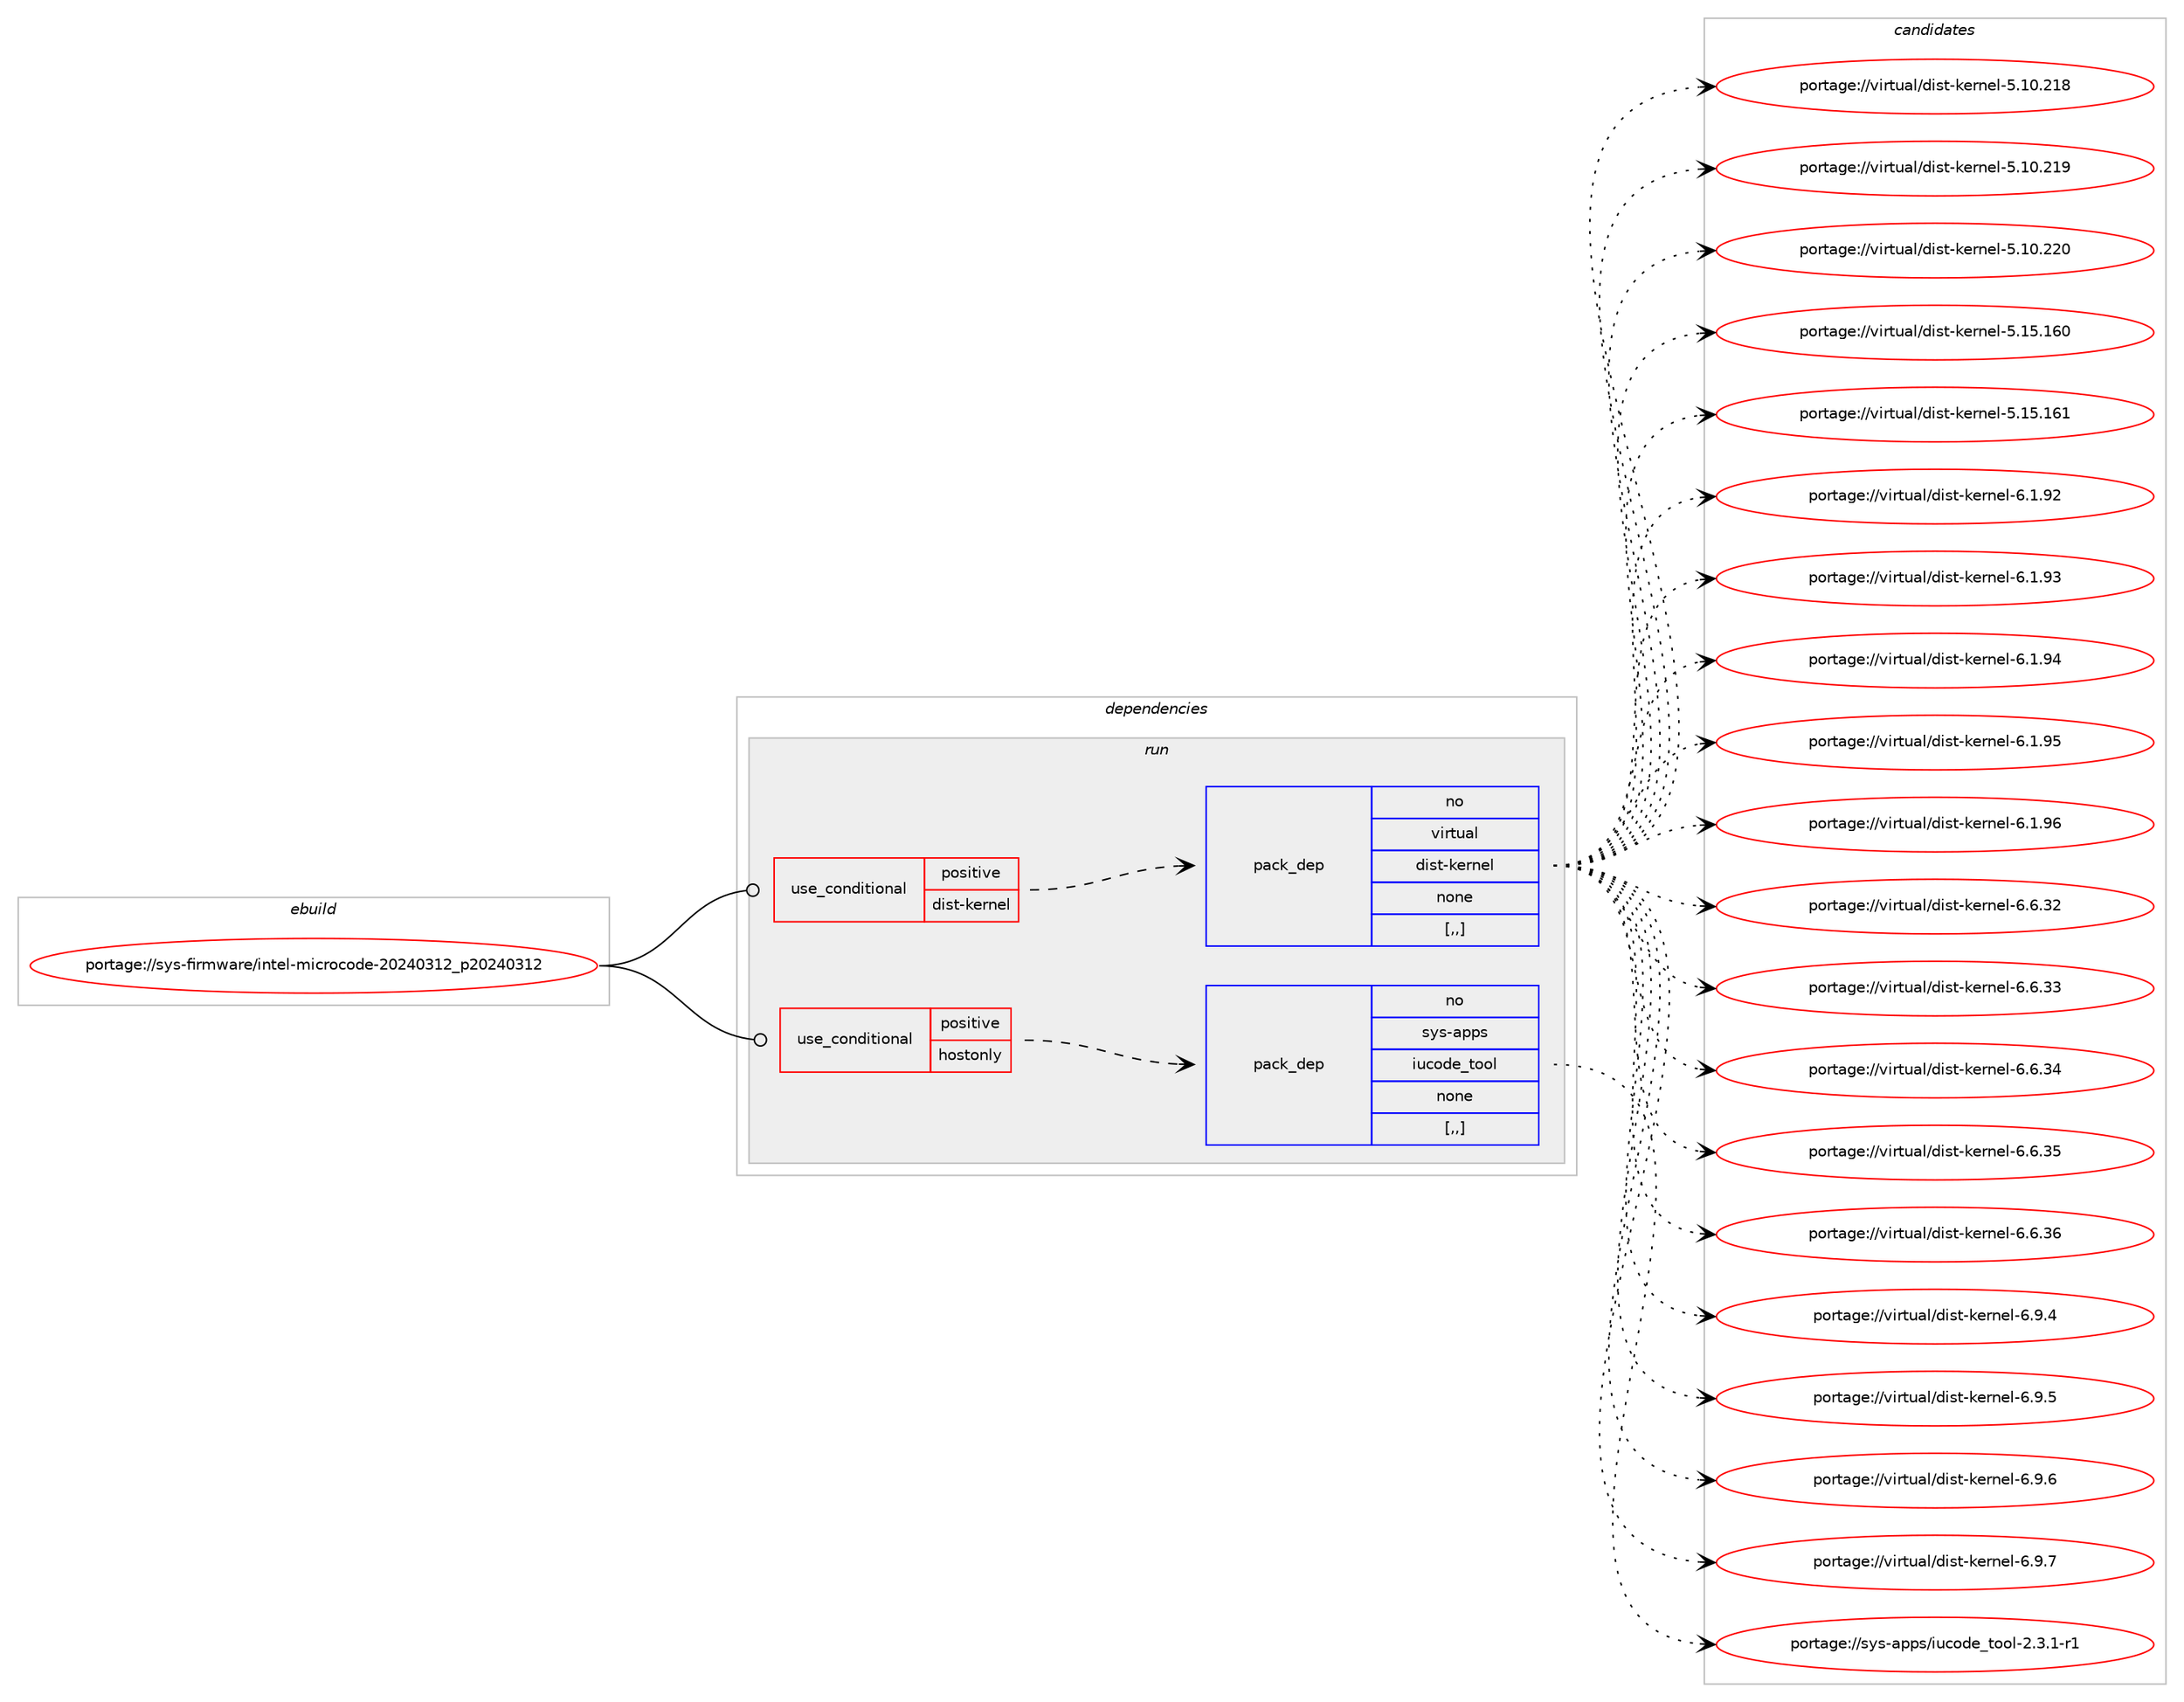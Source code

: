 digraph prolog {

# *************
# Graph options
# *************

newrank=true;
concentrate=true;
compound=true;
graph [rankdir=LR,fontname=Helvetica,fontsize=10,ranksep=1.5];#, ranksep=2.5, nodesep=0.2];
edge  [arrowhead=vee];
node  [fontname=Helvetica,fontsize=10];

# **********
# The ebuild
# **********

subgraph cluster_leftcol {
color=gray;
rank=same;
label=<<i>ebuild</i>>;
id [label="portage://sys-firmware/intel-microcode-20240312_p20240312", color=red, width=4, href="../sys-firmware/intel-microcode-20240312_p20240312.svg"];
}

# ****************
# The dependencies
# ****************

subgraph cluster_midcol {
color=gray;
label=<<i>dependencies</i>>;
subgraph cluster_compile {
fillcolor="#eeeeee";
style=filled;
label=<<i>compile</i>>;
}
subgraph cluster_compileandrun {
fillcolor="#eeeeee";
style=filled;
label=<<i>compile and run</i>>;
}
subgraph cluster_run {
fillcolor="#eeeeee";
style=filled;
label=<<i>run</i>>;
subgraph cond113042 {
dependency425147 [label=<<TABLE BORDER="0" CELLBORDER="1" CELLSPACING="0" CELLPADDING="4"><TR><TD ROWSPAN="3" CELLPADDING="10">use_conditional</TD></TR><TR><TD>positive</TD></TR><TR><TD>dist-kernel</TD></TR></TABLE>>, shape=none, color=red];
subgraph pack309207 {
dependency425148 [label=<<TABLE BORDER="0" CELLBORDER="1" CELLSPACING="0" CELLPADDING="4" WIDTH="220"><TR><TD ROWSPAN="6" CELLPADDING="30">pack_dep</TD></TR><TR><TD WIDTH="110">no</TD></TR><TR><TD>virtual</TD></TR><TR><TD>dist-kernel</TD></TR><TR><TD>none</TD></TR><TR><TD>[,,]</TD></TR></TABLE>>, shape=none, color=blue];
}
dependency425147:e -> dependency425148:w [weight=20,style="dashed",arrowhead="vee"];
}
id:e -> dependency425147:w [weight=20,style="solid",arrowhead="odot"];
subgraph cond113043 {
dependency425149 [label=<<TABLE BORDER="0" CELLBORDER="1" CELLSPACING="0" CELLPADDING="4"><TR><TD ROWSPAN="3" CELLPADDING="10">use_conditional</TD></TR><TR><TD>positive</TD></TR><TR><TD>hostonly</TD></TR></TABLE>>, shape=none, color=red];
subgraph pack309208 {
dependency425150 [label=<<TABLE BORDER="0" CELLBORDER="1" CELLSPACING="0" CELLPADDING="4" WIDTH="220"><TR><TD ROWSPAN="6" CELLPADDING="30">pack_dep</TD></TR><TR><TD WIDTH="110">no</TD></TR><TR><TD>sys-apps</TD></TR><TR><TD>iucode_tool</TD></TR><TR><TD>none</TD></TR><TR><TD>[,,]</TD></TR></TABLE>>, shape=none, color=blue];
}
dependency425149:e -> dependency425150:w [weight=20,style="dashed",arrowhead="vee"];
}
id:e -> dependency425149:w [weight=20,style="solid",arrowhead="odot"];
}
}

# **************
# The candidates
# **************

subgraph cluster_choices {
rank=same;
color=gray;
label=<<i>candidates</i>>;

subgraph choice309207 {
color=black;
nodesep=1;
choice118105114116117971084710010511511645107101114110101108455346494846504956 [label="portage://virtual/dist-kernel-5.10.218", color=red, width=4,href="../virtual/dist-kernel-5.10.218.svg"];
choice118105114116117971084710010511511645107101114110101108455346494846504957 [label="portage://virtual/dist-kernel-5.10.219", color=red, width=4,href="../virtual/dist-kernel-5.10.219.svg"];
choice118105114116117971084710010511511645107101114110101108455346494846505048 [label="portage://virtual/dist-kernel-5.10.220", color=red, width=4,href="../virtual/dist-kernel-5.10.220.svg"];
choice118105114116117971084710010511511645107101114110101108455346495346495448 [label="portage://virtual/dist-kernel-5.15.160", color=red, width=4,href="../virtual/dist-kernel-5.15.160.svg"];
choice118105114116117971084710010511511645107101114110101108455346495346495449 [label="portage://virtual/dist-kernel-5.15.161", color=red, width=4,href="../virtual/dist-kernel-5.15.161.svg"];
choice11810511411611797108471001051151164510710111411010110845544649465750 [label="portage://virtual/dist-kernel-6.1.92", color=red, width=4,href="../virtual/dist-kernel-6.1.92.svg"];
choice11810511411611797108471001051151164510710111411010110845544649465751 [label="portage://virtual/dist-kernel-6.1.93", color=red, width=4,href="../virtual/dist-kernel-6.1.93.svg"];
choice11810511411611797108471001051151164510710111411010110845544649465752 [label="portage://virtual/dist-kernel-6.1.94", color=red, width=4,href="../virtual/dist-kernel-6.1.94.svg"];
choice11810511411611797108471001051151164510710111411010110845544649465753 [label="portage://virtual/dist-kernel-6.1.95", color=red, width=4,href="../virtual/dist-kernel-6.1.95.svg"];
choice11810511411611797108471001051151164510710111411010110845544649465754 [label="portage://virtual/dist-kernel-6.1.96", color=red, width=4,href="../virtual/dist-kernel-6.1.96.svg"];
choice11810511411611797108471001051151164510710111411010110845544654465150 [label="portage://virtual/dist-kernel-6.6.32", color=red, width=4,href="../virtual/dist-kernel-6.6.32.svg"];
choice11810511411611797108471001051151164510710111411010110845544654465151 [label="portage://virtual/dist-kernel-6.6.33", color=red, width=4,href="../virtual/dist-kernel-6.6.33.svg"];
choice11810511411611797108471001051151164510710111411010110845544654465152 [label="portage://virtual/dist-kernel-6.6.34", color=red, width=4,href="../virtual/dist-kernel-6.6.34.svg"];
choice11810511411611797108471001051151164510710111411010110845544654465153 [label="portage://virtual/dist-kernel-6.6.35", color=red, width=4,href="../virtual/dist-kernel-6.6.35.svg"];
choice11810511411611797108471001051151164510710111411010110845544654465154 [label="portage://virtual/dist-kernel-6.6.36", color=red, width=4,href="../virtual/dist-kernel-6.6.36.svg"];
choice118105114116117971084710010511511645107101114110101108455446574652 [label="portage://virtual/dist-kernel-6.9.4", color=red, width=4,href="../virtual/dist-kernel-6.9.4.svg"];
choice118105114116117971084710010511511645107101114110101108455446574653 [label="portage://virtual/dist-kernel-6.9.5", color=red, width=4,href="../virtual/dist-kernel-6.9.5.svg"];
choice118105114116117971084710010511511645107101114110101108455446574654 [label="portage://virtual/dist-kernel-6.9.6", color=red, width=4,href="../virtual/dist-kernel-6.9.6.svg"];
choice118105114116117971084710010511511645107101114110101108455446574655 [label="portage://virtual/dist-kernel-6.9.7", color=red, width=4,href="../virtual/dist-kernel-6.9.7.svg"];
dependency425148:e -> choice118105114116117971084710010511511645107101114110101108455346494846504956:w [style=dotted,weight="100"];
dependency425148:e -> choice118105114116117971084710010511511645107101114110101108455346494846504957:w [style=dotted,weight="100"];
dependency425148:e -> choice118105114116117971084710010511511645107101114110101108455346494846505048:w [style=dotted,weight="100"];
dependency425148:e -> choice118105114116117971084710010511511645107101114110101108455346495346495448:w [style=dotted,weight="100"];
dependency425148:e -> choice118105114116117971084710010511511645107101114110101108455346495346495449:w [style=dotted,weight="100"];
dependency425148:e -> choice11810511411611797108471001051151164510710111411010110845544649465750:w [style=dotted,weight="100"];
dependency425148:e -> choice11810511411611797108471001051151164510710111411010110845544649465751:w [style=dotted,weight="100"];
dependency425148:e -> choice11810511411611797108471001051151164510710111411010110845544649465752:w [style=dotted,weight="100"];
dependency425148:e -> choice11810511411611797108471001051151164510710111411010110845544649465753:w [style=dotted,weight="100"];
dependency425148:e -> choice11810511411611797108471001051151164510710111411010110845544649465754:w [style=dotted,weight="100"];
dependency425148:e -> choice11810511411611797108471001051151164510710111411010110845544654465150:w [style=dotted,weight="100"];
dependency425148:e -> choice11810511411611797108471001051151164510710111411010110845544654465151:w [style=dotted,weight="100"];
dependency425148:e -> choice11810511411611797108471001051151164510710111411010110845544654465152:w [style=dotted,weight="100"];
dependency425148:e -> choice11810511411611797108471001051151164510710111411010110845544654465153:w [style=dotted,weight="100"];
dependency425148:e -> choice11810511411611797108471001051151164510710111411010110845544654465154:w [style=dotted,weight="100"];
dependency425148:e -> choice118105114116117971084710010511511645107101114110101108455446574652:w [style=dotted,weight="100"];
dependency425148:e -> choice118105114116117971084710010511511645107101114110101108455446574653:w [style=dotted,weight="100"];
dependency425148:e -> choice118105114116117971084710010511511645107101114110101108455446574654:w [style=dotted,weight="100"];
dependency425148:e -> choice118105114116117971084710010511511645107101114110101108455446574655:w [style=dotted,weight="100"];
}
subgraph choice309208 {
color=black;
nodesep=1;
choice11512111545971121121154710511799111100101951161111111084550465146494511449 [label="portage://sys-apps/iucode_tool-2.3.1-r1", color=red, width=4,href="../sys-apps/iucode_tool-2.3.1-r1.svg"];
dependency425150:e -> choice11512111545971121121154710511799111100101951161111111084550465146494511449:w [style=dotted,weight="100"];
}
}

}
